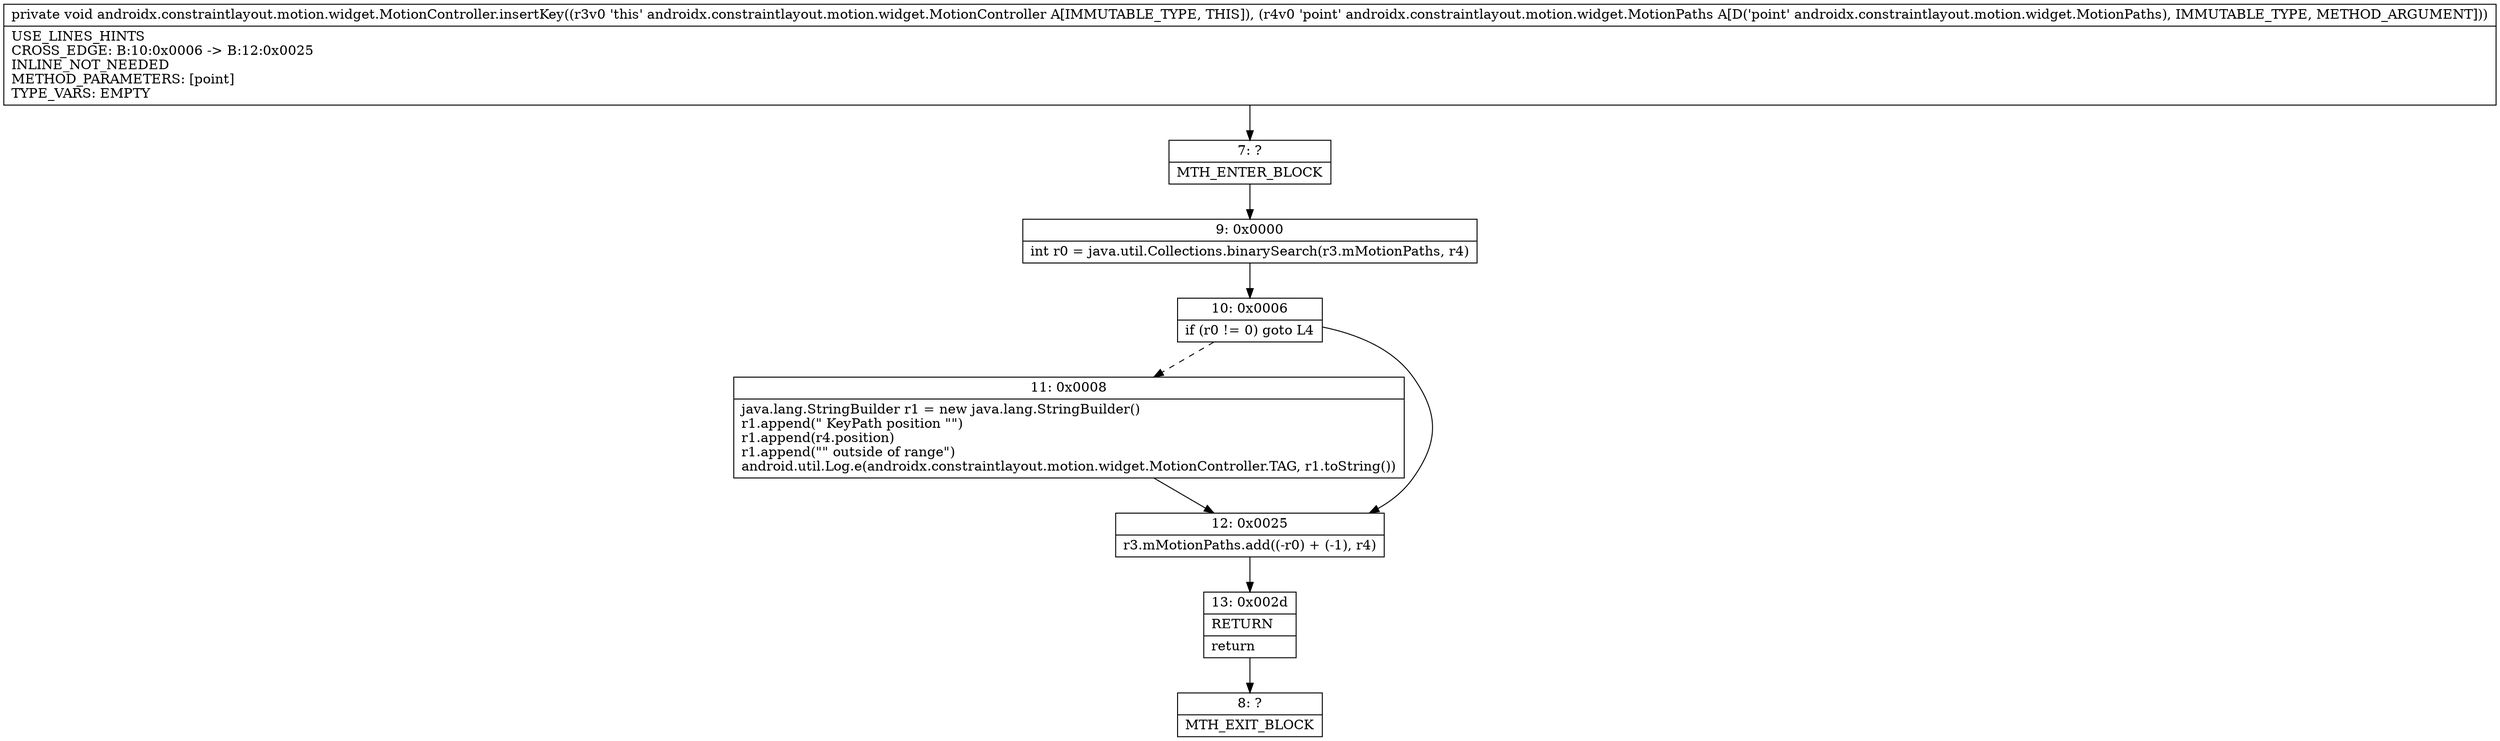 digraph "CFG forandroidx.constraintlayout.motion.widget.MotionController.insertKey(Landroidx\/constraintlayout\/motion\/widget\/MotionPaths;)V" {
Node_7 [shape=record,label="{7\:\ ?|MTH_ENTER_BLOCK\l}"];
Node_9 [shape=record,label="{9\:\ 0x0000|int r0 = java.util.Collections.binarySearch(r3.mMotionPaths, r4)\l}"];
Node_10 [shape=record,label="{10\:\ 0x0006|if (r0 != 0) goto L4\l}"];
Node_11 [shape=record,label="{11\:\ 0x0008|java.lang.StringBuilder r1 = new java.lang.StringBuilder()\lr1.append(\" KeyPath position \"\")\lr1.append(r4.position)\lr1.append(\"\" outside of range\")\landroid.util.Log.e(androidx.constraintlayout.motion.widget.MotionController.TAG, r1.toString())\l}"];
Node_12 [shape=record,label="{12\:\ 0x0025|r3.mMotionPaths.add((\-r0) + (\-1), r4)\l}"];
Node_13 [shape=record,label="{13\:\ 0x002d|RETURN\l|return\l}"];
Node_8 [shape=record,label="{8\:\ ?|MTH_EXIT_BLOCK\l}"];
MethodNode[shape=record,label="{private void androidx.constraintlayout.motion.widget.MotionController.insertKey((r3v0 'this' androidx.constraintlayout.motion.widget.MotionController A[IMMUTABLE_TYPE, THIS]), (r4v0 'point' androidx.constraintlayout.motion.widget.MotionPaths A[D('point' androidx.constraintlayout.motion.widget.MotionPaths), IMMUTABLE_TYPE, METHOD_ARGUMENT]))  | USE_LINES_HINTS\lCROSS_EDGE: B:10:0x0006 \-\> B:12:0x0025\lINLINE_NOT_NEEDED\lMETHOD_PARAMETERS: [point]\lTYPE_VARS: EMPTY\l}"];
MethodNode -> Node_7;Node_7 -> Node_9;
Node_9 -> Node_10;
Node_10 -> Node_11[style=dashed];
Node_10 -> Node_12;
Node_11 -> Node_12;
Node_12 -> Node_13;
Node_13 -> Node_8;
}

